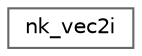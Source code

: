 digraph "类继承关系图"
{
 // LATEX_PDF_SIZE
  bgcolor="transparent";
  edge [fontname=Helvetica,fontsize=10,labelfontname=Helvetica,labelfontsize=10];
  node [fontname=Helvetica,fontsize=10,shape=box,height=0.2,width=0.4];
  rankdir="LR";
  Node0 [id="Node000000",label="nk_vec2i",height=0.2,width=0.4,color="grey40", fillcolor="white", style="filled",URL="$structnk__vec2i.html",tooltip=" "];
}
